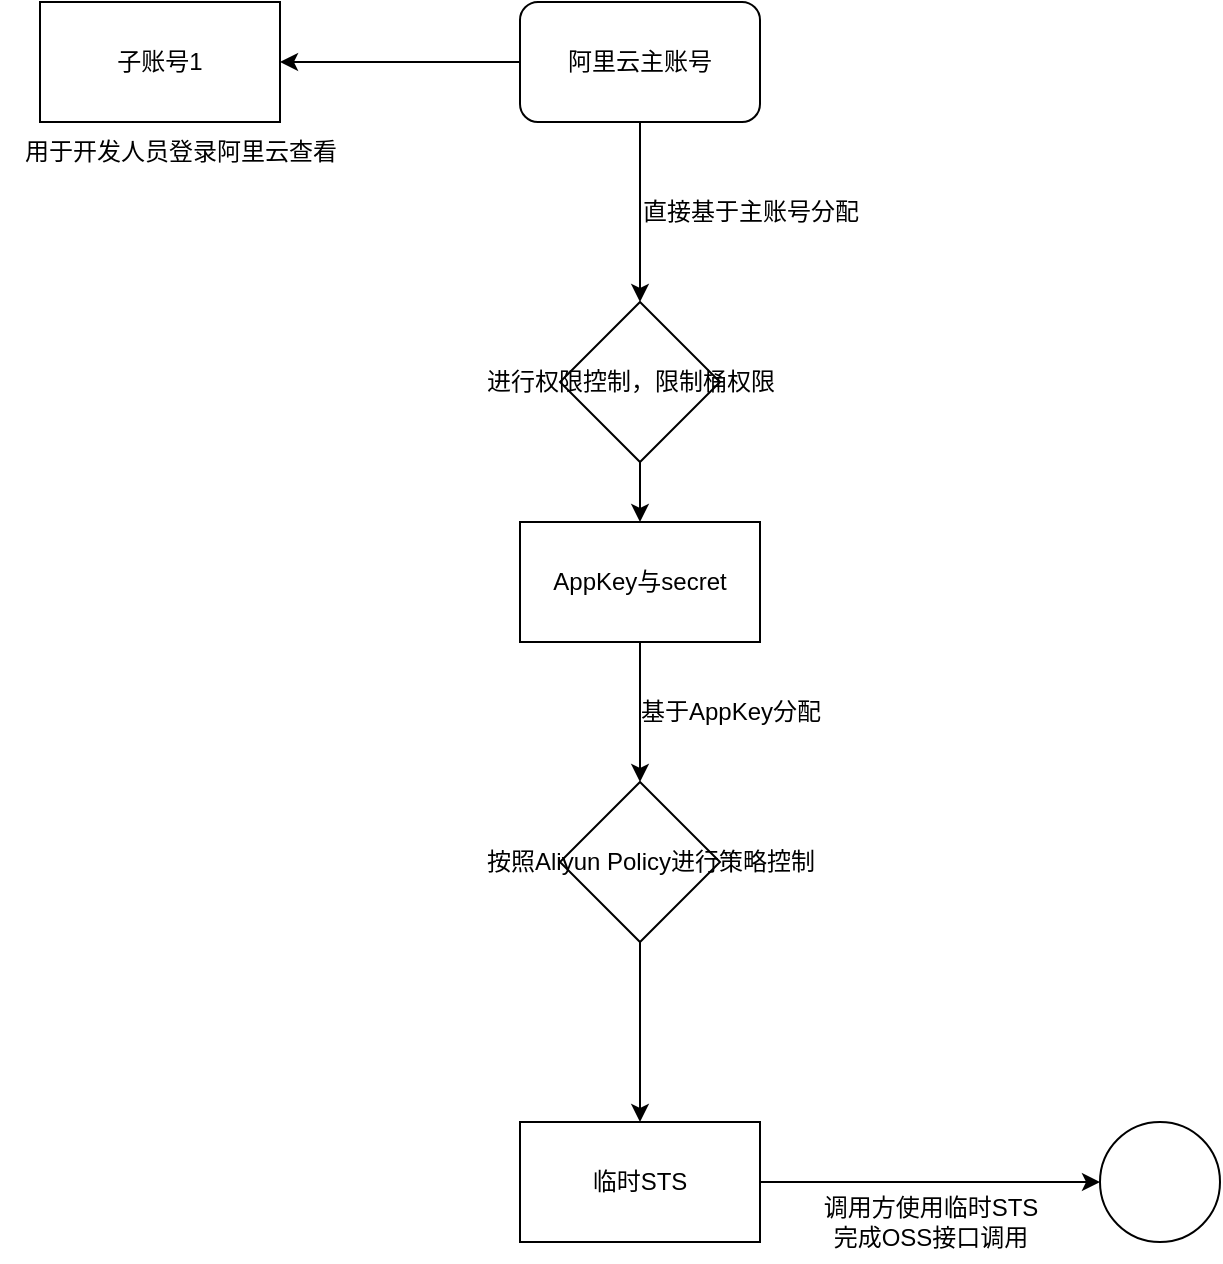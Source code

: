 <mxfile version="23.1.5" type="github">
  <diagram name="第 1 页" id="Wj9G6-A7ILz4VfcKPqan">
    <mxGraphModel dx="1371" dy="769" grid="1" gridSize="10" guides="1" tooltips="1" connect="1" arrows="1" fold="1" page="1" pageScale="1" pageWidth="827" pageHeight="1169" math="0" shadow="0">
      <root>
        <mxCell id="0" />
        <mxCell id="1" parent="0" />
        <mxCell id="JJu4FxPs39PVHn8Kxx6i-4" style="edgeStyle=orthogonalEdgeStyle;rounded=0;orthogonalLoop=1;jettySize=auto;html=1;exitX=0;exitY=0.5;exitDx=0;exitDy=0;entryX=1;entryY=0.5;entryDx=0;entryDy=0;" edge="1" parent="1" source="JJu4FxPs39PVHn8Kxx6i-1" target="JJu4FxPs39PVHn8Kxx6i-2">
          <mxGeometry relative="1" as="geometry">
            <Array as="points" />
          </mxGeometry>
        </mxCell>
        <mxCell id="JJu4FxPs39PVHn8Kxx6i-6" style="edgeStyle=orthogonalEdgeStyle;rounded=0;orthogonalLoop=1;jettySize=auto;html=1;entryX=0.5;entryY=0;entryDx=0;entryDy=0;" edge="1" parent="1" source="JJu4FxPs39PVHn8Kxx6i-1" target="JJu4FxPs39PVHn8Kxx6i-8">
          <mxGeometry relative="1" as="geometry" />
        </mxCell>
        <mxCell id="JJu4FxPs39PVHn8Kxx6i-1" value="阿里云主账号" style="rounded=1;whiteSpace=wrap;html=1;" vertex="1" parent="1">
          <mxGeometry x="260" y="40" width="120" height="60" as="geometry" />
        </mxCell>
        <mxCell id="JJu4FxPs39PVHn8Kxx6i-2" value="子账号1" style="rounded=0;whiteSpace=wrap;html=1;" vertex="1" parent="1">
          <mxGeometry x="20" y="40" width="120" height="60" as="geometry" />
        </mxCell>
        <mxCell id="JJu4FxPs39PVHn8Kxx6i-12" value="" style="edgeStyle=orthogonalEdgeStyle;rounded=0;orthogonalLoop=1;jettySize=auto;html=1;" edge="1" parent="1" source="JJu4FxPs39PVHn8Kxx6i-3" target="JJu4FxPs39PVHn8Kxx6i-11">
          <mxGeometry relative="1" as="geometry" />
        </mxCell>
        <mxCell id="JJu4FxPs39PVHn8Kxx6i-3" value="AppKey与secret" style="rounded=0;whiteSpace=wrap;html=1;" vertex="1" parent="1">
          <mxGeometry x="260" y="300" width="120" height="60" as="geometry" />
        </mxCell>
        <mxCell id="JJu4FxPs39PVHn8Kxx6i-5" value="用于开发人员登录阿里云查看" style="text;html=1;align=center;verticalAlign=middle;resizable=0;points=[];autosize=1;strokeColor=none;fillColor=none;" vertex="1" parent="1">
          <mxGeometry y="100" width="180" height="30" as="geometry" />
        </mxCell>
        <mxCell id="JJu4FxPs39PVHn8Kxx6i-7" value="&lt;div&gt;直接基于主账号分配&lt;/div&gt;" style="text;html=1;align=center;verticalAlign=middle;resizable=0;points=[];autosize=1;strokeColor=none;fillColor=none;" vertex="1" parent="1">
          <mxGeometry x="310" y="130" width="130" height="30" as="geometry" />
        </mxCell>
        <mxCell id="JJu4FxPs39PVHn8Kxx6i-9" style="edgeStyle=orthogonalEdgeStyle;rounded=0;orthogonalLoop=1;jettySize=auto;html=1;exitX=0.5;exitY=1;exitDx=0;exitDy=0;entryX=0.5;entryY=0;entryDx=0;entryDy=0;" edge="1" parent="1" source="JJu4FxPs39PVHn8Kxx6i-8" target="JJu4FxPs39PVHn8Kxx6i-3">
          <mxGeometry relative="1" as="geometry" />
        </mxCell>
        <mxCell id="JJu4FxPs39PVHn8Kxx6i-8" value="" style="rhombus;whiteSpace=wrap;html=1;" vertex="1" parent="1">
          <mxGeometry x="280" y="190" width="80" height="80" as="geometry" />
        </mxCell>
        <mxCell id="JJu4FxPs39PVHn8Kxx6i-10" value="进行权限控制，限制桶权限" style="text;html=1;align=center;verticalAlign=middle;resizable=0;points=[];autosize=1;strokeColor=none;fillColor=none;" vertex="1" parent="1">
          <mxGeometry x="230" y="215" width="170" height="30" as="geometry" />
        </mxCell>
        <mxCell id="JJu4FxPs39PVHn8Kxx6i-15" value="" style="edgeStyle=orthogonalEdgeStyle;rounded=0;orthogonalLoop=1;jettySize=auto;html=1;" edge="1" parent="1" source="JJu4FxPs39PVHn8Kxx6i-11" target="JJu4FxPs39PVHn8Kxx6i-14">
          <mxGeometry relative="1" as="geometry" />
        </mxCell>
        <mxCell id="JJu4FxPs39PVHn8Kxx6i-11" value="" style="rhombus;whiteSpace=wrap;html=1;rounded=0;" vertex="1" parent="1">
          <mxGeometry x="280" y="430" width="80" height="80" as="geometry" />
        </mxCell>
        <mxCell id="JJu4FxPs39PVHn8Kxx6i-13" value="按照Aliyun Policy进行策略控制" style="text;html=1;align=center;verticalAlign=middle;resizable=0;points=[];autosize=1;strokeColor=none;fillColor=none;" vertex="1" parent="1">
          <mxGeometry x="230" y="455" width="190" height="30" as="geometry" />
        </mxCell>
        <mxCell id="JJu4FxPs39PVHn8Kxx6i-18" value="" style="edgeStyle=orthogonalEdgeStyle;rounded=0;orthogonalLoop=1;jettySize=auto;html=1;" edge="1" parent="1" source="JJu4FxPs39PVHn8Kxx6i-14" target="JJu4FxPs39PVHn8Kxx6i-17">
          <mxGeometry relative="1" as="geometry" />
        </mxCell>
        <mxCell id="JJu4FxPs39PVHn8Kxx6i-14" value="临时STS" style="whiteSpace=wrap;html=1;rounded=0;" vertex="1" parent="1">
          <mxGeometry x="260" y="600" width="120" height="60" as="geometry" />
        </mxCell>
        <mxCell id="JJu4FxPs39PVHn8Kxx6i-16" value="基于AppKey分配" style="text;html=1;align=center;verticalAlign=middle;resizable=0;points=[];autosize=1;strokeColor=none;fillColor=none;" vertex="1" parent="1">
          <mxGeometry x="310" y="380" width="110" height="30" as="geometry" />
        </mxCell>
        <mxCell id="JJu4FxPs39PVHn8Kxx6i-17" value="" style="ellipse;whiteSpace=wrap;html=1;rounded=0;" vertex="1" parent="1">
          <mxGeometry x="550" y="600" width="60" height="60" as="geometry" />
        </mxCell>
        <mxCell id="JJu4FxPs39PVHn8Kxx6i-19" value="&lt;div&gt;调用方使用临时STS&lt;/div&gt;&lt;div&gt;完成OSS接口调用&lt;/div&gt;" style="text;html=1;align=center;verticalAlign=middle;resizable=0;points=[];autosize=1;strokeColor=none;fillColor=none;" vertex="1" parent="1">
          <mxGeometry x="400" y="630" width="130" height="40" as="geometry" />
        </mxCell>
      </root>
    </mxGraphModel>
  </diagram>
</mxfile>
